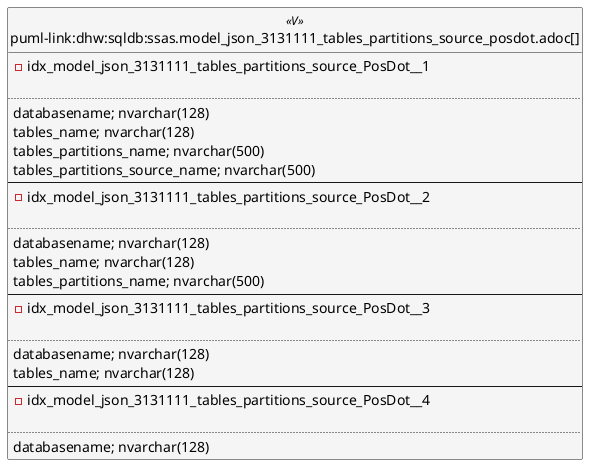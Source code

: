 @startuml
left to right direction
'top to bottom direction
hide circle
'avoide "." issues:
set namespaceSeparator none


skinparam class {
  BackgroundColor White
  BackgroundColor<<FN>> Yellow
  BackgroundColor<<FS>> Yellow
  BackgroundColor<<FT>> LightGray
  BackgroundColor<<IF>> Yellow
  BackgroundColor<<IS>> Yellow
  BackgroundColor<<P>> Aqua
  BackgroundColor<<PC>> Aqua
  BackgroundColor<<SN>> Yellow
  BackgroundColor<<SO>> SlateBlue
  BackgroundColor<<TF>> LightGray
  BackgroundColor<<TR>> Tomato
  BackgroundColor<<U>> White
  BackgroundColor<<V>> WhiteSmoke
  BackgroundColor<<X>> Aqua
  BackgroundColor<<external>> AliceBlue
}


entity "puml-link:dhw:sqldb:ssas.model_json_3131111_tables_partitions_source_posdot.adoc[]" as ssas.model_json_3131111_tables_partitions_source_PosDot << V >> {
- idx_model_json_3131111_tables_partitions_source_PosDot__1

..
databasename; nvarchar(128)
tables_name; nvarchar(128)
tables_partitions_name; nvarchar(500)
tables_partitions_source_name; nvarchar(500)
--
- idx_model_json_3131111_tables_partitions_source_PosDot__2

..
databasename; nvarchar(128)
tables_name; nvarchar(128)
tables_partitions_name; nvarchar(500)
--
- idx_model_json_3131111_tables_partitions_source_PosDot__3

..
databasename; nvarchar(128)
tables_name; nvarchar(128)
--
- idx_model_json_3131111_tables_partitions_source_PosDot__4

..
databasename; nvarchar(128)
}


@enduml

